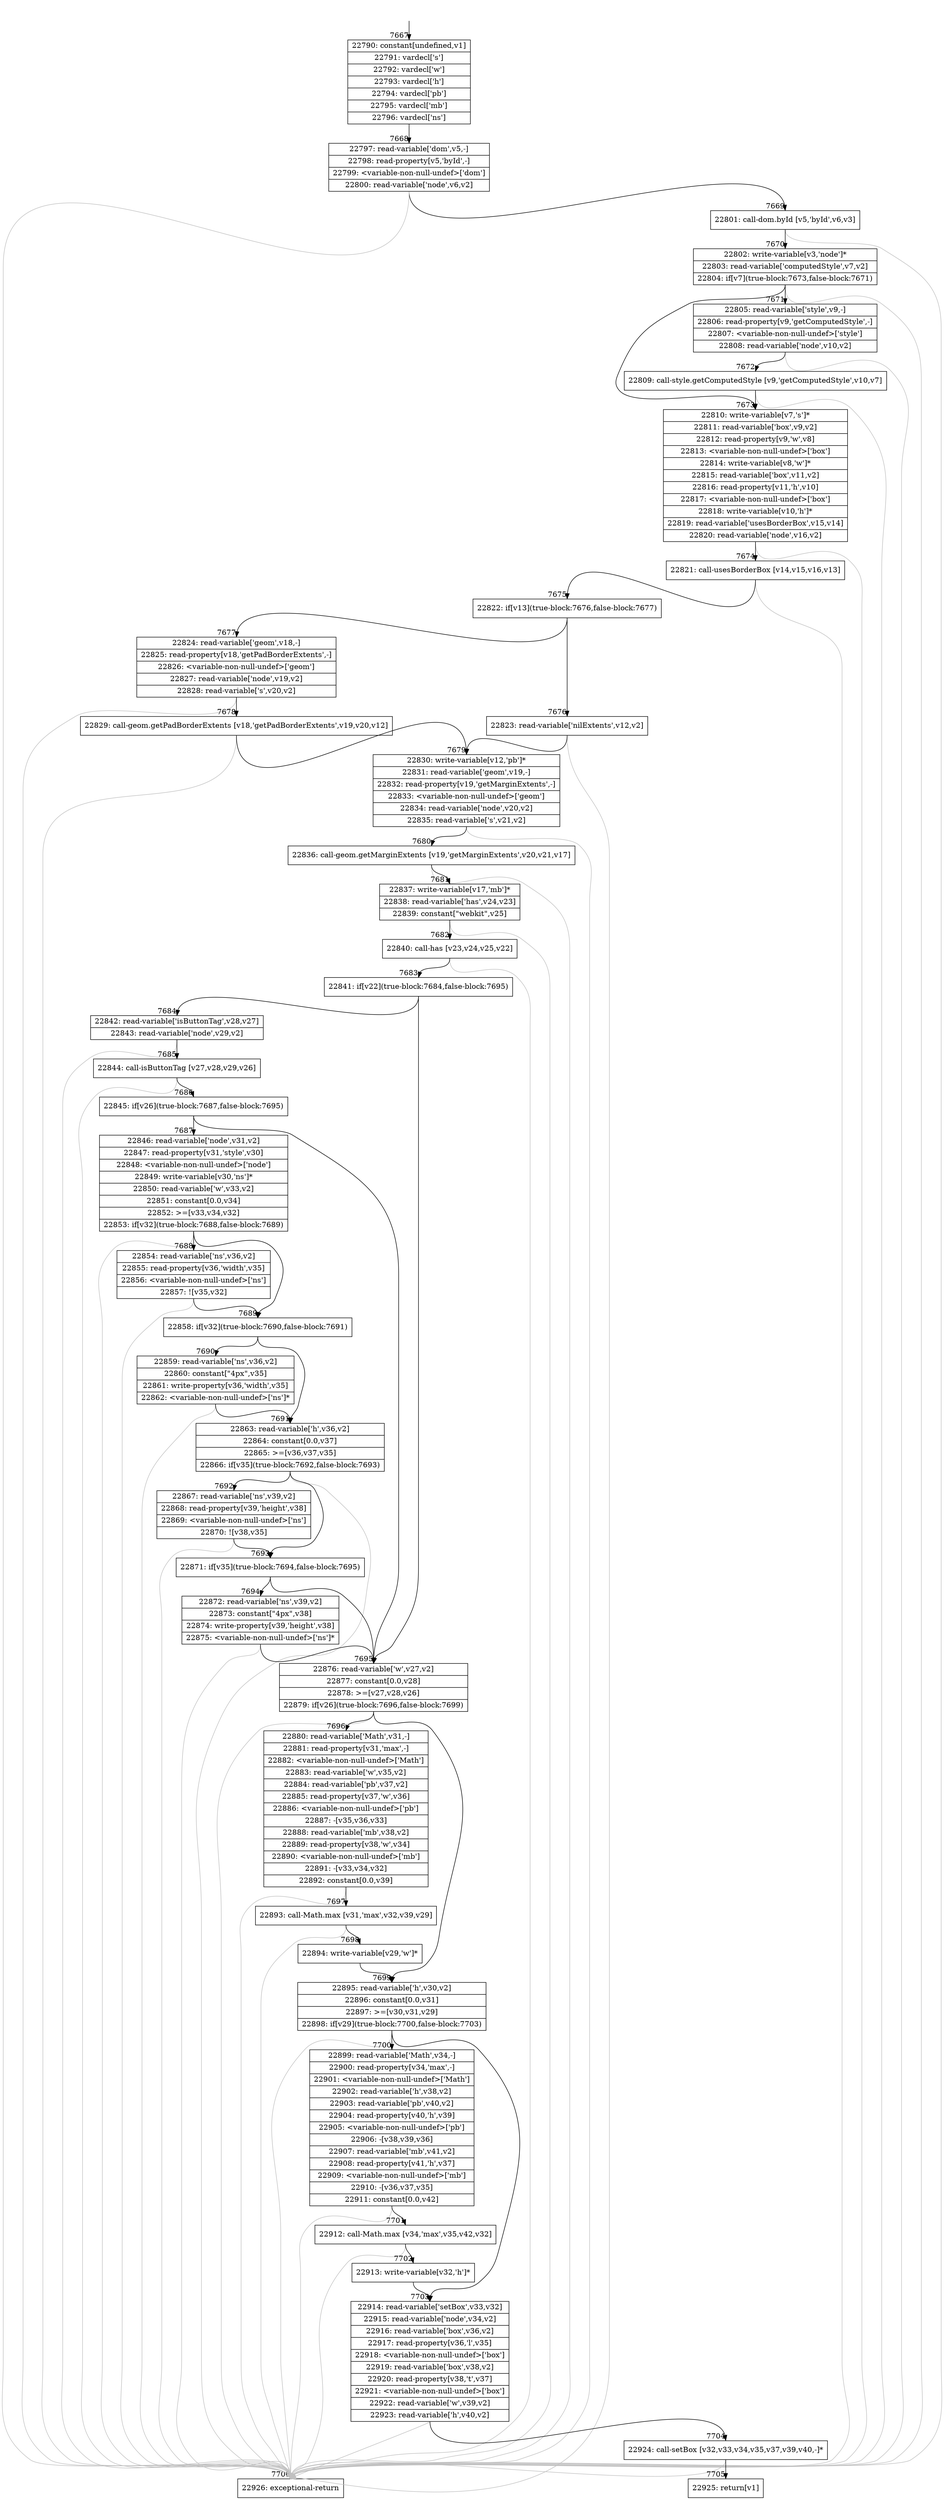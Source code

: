 digraph {
rankdir="TD"
BB_entry524[shape=none,label=""];
BB_entry524 -> BB7667 [tailport=s, headport=n, headlabel="    7667"]
BB7667 [shape=record label="{22790: constant[undefined,v1]|22791: vardecl['s']|22792: vardecl['w']|22793: vardecl['h']|22794: vardecl['pb']|22795: vardecl['mb']|22796: vardecl['ns']}" ] 
BB7667 -> BB7668 [tailport=s, headport=n, headlabel="      7668"]
BB7668 [shape=record label="{22797: read-variable['dom',v5,-]|22798: read-property[v5,'byId',-]|22799: \<variable-non-null-undef\>['dom']|22800: read-variable['node',v6,v2]}" ] 
BB7668 -> BB7669 [tailport=s, headport=n, headlabel="      7669"]
BB7668 -> BB7706 [tailport=s, headport=n, color=gray, headlabel="      7706"]
BB7669 [shape=record label="{22801: call-dom.byId [v5,'byId',v6,v3]}" ] 
BB7669 -> BB7670 [tailport=s, headport=n, headlabel="      7670"]
BB7669 -> BB7706 [tailport=s, headport=n, color=gray]
BB7670 [shape=record label="{22802: write-variable[v3,'node']*|22803: read-variable['computedStyle',v7,v2]|22804: if[v7](true-block:7673,false-block:7671)}" ] 
BB7670 -> BB7673 [tailport=s, headport=n, headlabel="      7673"]
BB7670 -> BB7671 [tailport=s, headport=n, headlabel="      7671"]
BB7670 -> BB7706 [tailport=s, headport=n, color=gray]
BB7671 [shape=record label="{22805: read-variable['style',v9,-]|22806: read-property[v9,'getComputedStyle',-]|22807: \<variable-non-null-undef\>['style']|22808: read-variable['node',v10,v2]}" ] 
BB7671 -> BB7672 [tailport=s, headport=n, headlabel="      7672"]
BB7671 -> BB7706 [tailport=s, headport=n, color=gray]
BB7672 [shape=record label="{22809: call-style.getComputedStyle [v9,'getComputedStyle',v10,v7]}" ] 
BB7672 -> BB7673 [tailport=s, headport=n]
BB7672 -> BB7706 [tailport=s, headport=n, color=gray]
BB7673 [shape=record label="{22810: write-variable[v7,'s']*|22811: read-variable['box',v9,v2]|22812: read-property[v9,'w',v8]|22813: \<variable-non-null-undef\>['box']|22814: write-variable[v8,'w']*|22815: read-variable['box',v11,v2]|22816: read-property[v11,'h',v10]|22817: \<variable-non-null-undef\>['box']|22818: write-variable[v10,'h']*|22819: read-variable['usesBorderBox',v15,v14]|22820: read-variable['node',v16,v2]}" ] 
BB7673 -> BB7674 [tailport=s, headport=n, headlabel="      7674"]
BB7673 -> BB7706 [tailport=s, headport=n, color=gray]
BB7674 [shape=record label="{22821: call-usesBorderBox [v14,v15,v16,v13]}" ] 
BB7674 -> BB7675 [tailport=s, headport=n, headlabel="      7675"]
BB7674 -> BB7706 [tailport=s, headport=n, color=gray]
BB7675 [shape=record label="{22822: if[v13](true-block:7676,false-block:7677)}" ] 
BB7675 -> BB7676 [tailport=s, headport=n, headlabel="      7676"]
BB7675 -> BB7677 [tailport=s, headport=n, headlabel="      7677"]
BB7676 [shape=record label="{22823: read-variable['nilExtents',v12,v2]}" ] 
BB7676 -> BB7679 [tailport=s, headport=n, headlabel="      7679"]
BB7676 -> BB7706 [tailport=s, headport=n, color=gray]
BB7677 [shape=record label="{22824: read-variable['geom',v18,-]|22825: read-property[v18,'getPadBorderExtents',-]|22826: \<variable-non-null-undef\>['geom']|22827: read-variable['node',v19,v2]|22828: read-variable['s',v20,v2]}" ] 
BB7677 -> BB7678 [tailport=s, headport=n, headlabel="      7678"]
BB7677 -> BB7706 [tailport=s, headport=n, color=gray]
BB7678 [shape=record label="{22829: call-geom.getPadBorderExtents [v18,'getPadBorderExtents',v19,v20,v12]}" ] 
BB7678 -> BB7679 [tailport=s, headport=n]
BB7678 -> BB7706 [tailport=s, headport=n, color=gray]
BB7679 [shape=record label="{22830: write-variable[v12,'pb']*|22831: read-variable['geom',v19,-]|22832: read-property[v19,'getMarginExtents',-]|22833: \<variable-non-null-undef\>['geom']|22834: read-variable['node',v20,v2]|22835: read-variable['s',v21,v2]}" ] 
BB7679 -> BB7680 [tailport=s, headport=n, headlabel="      7680"]
BB7679 -> BB7706 [tailport=s, headport=n, color=gray]
BB7680 [shape=record label="{22836: call-geom.getMarginExtents [v19,'getMarginExtents',v20,v21,v17]}" ] 
BB7680 -> BB7681 [tailport=s, headport=n, headlabel="      7681"]
BB7680 -> BB7706 [tailport=s, headport=n, color=gray]
BB7681 [shape=record label="{22837: write-variable[v17,'mb']*|22838: read-variable['has',v24,v23]|22839: constant[\"webkit\",v25]}" ] 
BB7681 -> BB7682 [tailport=s, headport=n, headlabel="      7682"]
BB7681 -> BB7706 [tailport=s, headport=n, color=gray]
BB7682 [shape=record label="{22840: call-has [v23,v24,v25,v22]}" ] 
BB7682 -> BB7683 [tailport=s, headport=n, headlabel="      7683"]
BB7682 -> BB7706 [tailport=s, headport=n, color=gray]
BB7683 [shape=record label="{22841: if[v22](true-block:7684,false-block:7695)}" ] 
BB7683 -> BB7684 [tailport=s, headport=n, headlabel="      7684"]
BB7683 -> BB7695 [tailport=s, headport=n, headlabel="      7695"]
BB7684 [shape=record label="{22842: read-variable['isButtonTag',v28,v27]|22843: read-variable['node',v29,v2]}" ] 
BB7684 -> BB7685 [tailport=s, headport=n, headlabel="      7685"]
BB7684 -> BB7706 [tailport=s, headport=n, color=gray]
BB7685 [shape=record label="{22844: call-isButtonTag [v27,v28,v29,v26]}" ] 
BB7685 -> BB7686 [tailport=s, headport=n, headlabel="      7686"]
BB7685 -> BB7706 [tailport=s, headport=n, color=gray]
BB7686 [shape=record label="{22845: if[v26](true-block:7687,false-block:7695)}" ] 
BB7686 -> BB7687 [tailport=s, headport=n, headlabel="      7687"]
BB7686 -> BB7695 [tailport=s, headport=n]
BB7687 [shape=record label="{22846: read-variable['node',v31,v2]|22847: read-property[v31,'style',v30]|22848: \<variable-non-null-undef\>['node']|22849: write-variable[v30,'ns']*|22850: read-variable['w',v33,v2]|22851: constant[0.0,v34]|22852: \>=[v33,v34,v32]|22853: if[v32](true-block:7688,false-block:7689)}" ] 
BB7687 -> BB7689 [tailport=s, headport=n, headlabel="      7689"]
BB7687 -> BB7688 [tailport=s, headport=n, headlabel="      7688"]
BB7687 -> BB7706 [tailport=s, headport=n, color=gray]
BB7688 [shape=record label="{22854: read-variable['ns',v36,v2]|22855: read-property[v36,'width',v35]|22856: \<variable-non-null-undef\>['ns']|22857: ![v35,v32]}" ] 
BB7688 -> BB7689 [tailport=s, headport=n]
BB7688 -> BB7706 [tailport=s, headport=n, color=gray]
BB7689 [shape=record label="{22858: if[v32](true-block:7690,false-block:7691)}" ] 
BB7689 -> BB7690 [tailport=s, headport=n, headlabel="      7690"]
BB7689 -> BB7691 [tailport=s, headport=n, headlabel="      7691"]
BB7690 [shape=record label="{22859: read-variable['ns',v36,v2]|22860: constant[\"4px\",v35]|22861: write-property[v36,'width',v35]|22862: \<variable-non-null-undef\>['ns']*}" ] 
BB7690 -> BB7691 [tailport=s, headport=n]
BB7690 -> BB7706 [tailport=s, headport=n, color=gray]
BB7691 [shape=record label="{22863: read-variable['h',v36,v2]|22864: constant[0.0,v37]|22865: \>=[v36,v37,v35]|22866: if[v35](true-block:7692,false-block:7693)}" ] 
BB7691 -> BB7693 [tailport=s, headport=n, headlabel="      7693"]
BB7691 -> BB7692 [tailport=s, headport=n, headlabel="      7692"]
BB7691 -> BB7706 [tailport=s, headport=n, color=gray]
BB7692 [shape=record label="{22867: read-variable['ns',v39,v2]|22868: read-property[v39,'height',v38]|22869: \<variable-non-null-undef\>['ns']|22870: ![v38,v35]}" ] 
BB7692 -> BB7693 [tailport=s, headport=n]
BB7692 -> BB7706 [tailport=s, headport=n, color=gray]
BB7693 [shape=record label="{22871: if[v35](true-block:7694,false-block:7695)}" ] 
BB7693 -> BB7694 [tailport=s, headport=n, headlabel="      7694"]
BB7693 -> BB7695 [tailport=s, headport=n]
BB7694 [shape=record label="{22872: read-variable['ns',v39,v2]|22873: constant[\"4px\",v38]|22874: write-property[v39,'height',v38]|22875: \<variable-non-null-undef\>['ns']*}" ] 
BB7694 -> BB7695 [tailport=s, headport=n]
BB7694 -> BB7706 [tailport=s, headport=n, color=gray]
BB7695 [shape=record label="{22876: read-variable['w',v27,v2]|22877: constant[0.0,v28]|22878: \>=[v27,v28,v26]|22879: if[v26](true-block:7696,false-block:7699)}" ] 
BB7695 -> BB7696 [tailport=s, headport=n, headlabel="      7696"]
BB7695 -> BB7699 [tailport=s, headport=n, headlabel="      7699"]
BB7695 -> BB7706 [tailport=s, headport=n, color=gray]
BB7696 [shape=record label="{22880: read-variable['Math',v31,-]|22881: read-property[v31,'max',-]|22882: \<variable-non-null-undef\>['Math']|22883: read-variable['w',v35,v2]|22884: read-variable['pb',v37,v2]|22885: read-property[v37,'w',v36]|22886: \<variable-non-null-undef\>['pb']|22887: -[v35,v36,v33]|22888: read-variable['mb',v38,v2]|22889: read-property[v38,'w',v34]|22890: \<variable-non-null-undef\>['mb']|22891: -[v33,v34,v32]|22892: constant[0.0,v39]}" ] 
BB7696 -> BB7697 [tailport=s, headport=n, headlabel="      7697"]
BB7696 -> BB7706 [tailport=s, headport=n, color=gray]
BB7697 [shape=record label="{22893: call-Math.max [v31,'max',v32,v39,v29]}" ] 
BB7697 -> BB7698 [tailport=s, headport=n, headlabel="      7698"]
BB7697 -> BB7706 [tailport=s, headport=n, color=gray]
BB7698 [shape=record label="{22894: write-variable[v29,'w']*}" ] 
BB7698 -> BB7699 [tailport=s, headport=n]
BB7699 [shape=record label="{22895: read-variable['h',v30,v2]|22896: constant[0.0,v31]|22897: \>=[v30,v31,v29]|22898: if[v29](true-block:7700,false-block:7703)}" ] 
BB7699 -> BB7700 [tailport=s, headport=n, headlabel="      7700"]
BB7699 -> BB7703 [tailport=s, headport=n, headlabel="      7703"]
BB7699 -> BB7706 [tailport=s, headport=n, color=gray]
BB7700 [shape=record label="{22899: read-variable['Math',v34,-]|22900: read-property[v34,'max',-]|22901: \<variable-non-null-undef\>['Math']|22902: read-variable['h',v38,v2]|22903: read-variable['pb',v40,v2]|22904: read-property[v40,'h',v39]|22905: \<variable-non-null-undef\>['pb']|22906: -[v38,v39,v36]|22907: read-variable['mb',v41,v2]|22908: read-property[v41,'h',v37]|22909: \<variable-non-null-undef\>['mb']|22910: -[v36,v37,v35]|22911: constant[0.0,v42]}" ] 
BB7700 -> BB7701 [tailport=s, headport=n, headlabel="      7701"]
BB7700 -> BB7706 [tailport=s, headport=n, color=gray]
BB7701 [shape=record label="{22912: call-Math.max [v34,'max',v35,v42,v32]}" ] 
BB7701 -> BB7702 [tailport=s, headport=n, headlabel="      7702"]
BB7701 -> BB7706 [tailport=s, headport=n, color=gray]
BB7702 [shape=record label="{22913: write-variable[v32,'h']*}" ] 
BB7702 -> BB7703 [tailport=s, headport=n]
BB7703 [shape=record label="{22914: read-variable['setBox',v33,v32]|22915: read-variable['node',v34,v2]|22916: read-variable['box',v36,v2]|22917: read-property[v36,'l',v35]|22918: \<variable-non-null-undef\>['box']|22919: read-variable['box',v38,v2]|22920: read-property[v38,'t',v37]|22921: \<variable-non-null-undef\>['box']|22922: read-variable['w',v39,v2]|22923: read-variable['h',v40,v2]}" ] 
BB7703 -> BB7704 [tailport=s, headport=n, headlabel="      7704"]
BB7703 -> BB7706 [tailport=s, headport=n, color=gray]
BB7704 [shape=record label="{22924: call-setBox [v32,v33,v34,v35,v37,v39,v40,-]*}" ] 
BB7704 -> BB7705 [tailport=s, headport=n, headlabel="      7705"]
BB7704 -> BB7706 [tailport=s, headport=n, color=gray]
BB7705 [shape=record label="{22925: return[v1]}" ] 
BB7706 [shape=record label="{22926: exceptional-return}" ] 
//#$~ 10776
}
